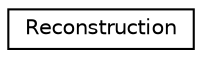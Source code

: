 digraph "Graphical Class Hierarchy"
{
  edge [fontname="Helvetica",fontsize="10",labelfontname="Helvetica",labelfontsize="10"];
  node [fontname="Helvetica",fontsize="10",shape=record];
  rankdir="LR";
  Node1 [label="Reconstruction",height=0.2,width=0.4,color="black", fillcolor="white", style="filled",URL="$class_reconstruction.html"];
}
